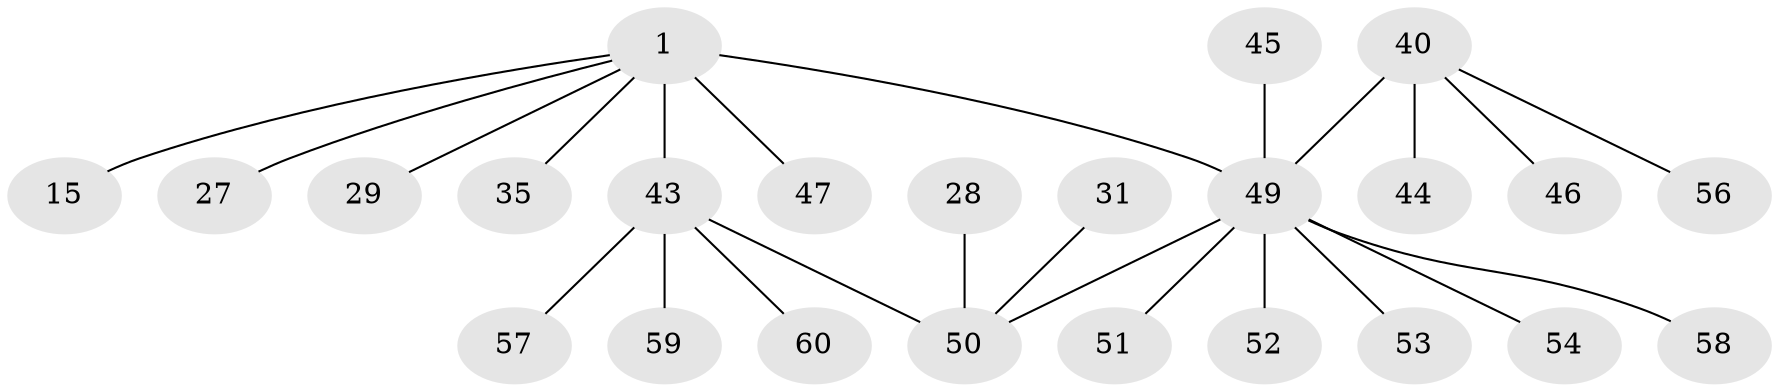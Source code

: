 // original degree distribution, {10: 0.016666666666666666, 6: 0.03333333333333333, 2: 0.2833333333333333, 3: 0.13333333333333333, 1: 0.43333333333333335, 5: 0.03333333333333333, 4: 0.06666666666666667}
// Generated by graph-tools (version 1.1) at 2025/45/03/04/25 21:45:41]
// undirected, 24 vertices, 24 edges
graph export_dot {
graph [start="1"]
  node [color=gray90,style=filled];
  1;
  15;
  27 [super="+14"];
  28;
  29 [super="+16"];
  31;
  35;
  40 [super="+37+20+4"];
  43 [super="+41"];
  44;
  45;
  46;
  47;
  49 [super="+33+34+12"];
  50 [super="+30+13"];
  51;
  52 [super="+48"];
  53 [super="+24"];
  54;
  56;
  57;
  58 [super="+11"];
  59 [super="+42+55"];
  60;
  1 -- 15;
  1 -- 35;
  1 -- 47;
  1 -- 49 [weight=3];
  1 -- 27;
  1 -- 29;
  1 -- 43 [weight=2];
  28 -- 50;
  31 -- 50;
  40 -- 46;
  40 -- 49 [weight=2];
  40 -- 56;
  40 -- 44;
  43 -- 50;
  43 -- 59;
  43 -- 60;
  43 -- 57;
  45 -- 49;
  49 -- 51;
  49 -- 54;
  49 -- 58 [weight=2];
  49 -- 50 [weight=2];
  49 -- 53;
  49 -- 52;
}
